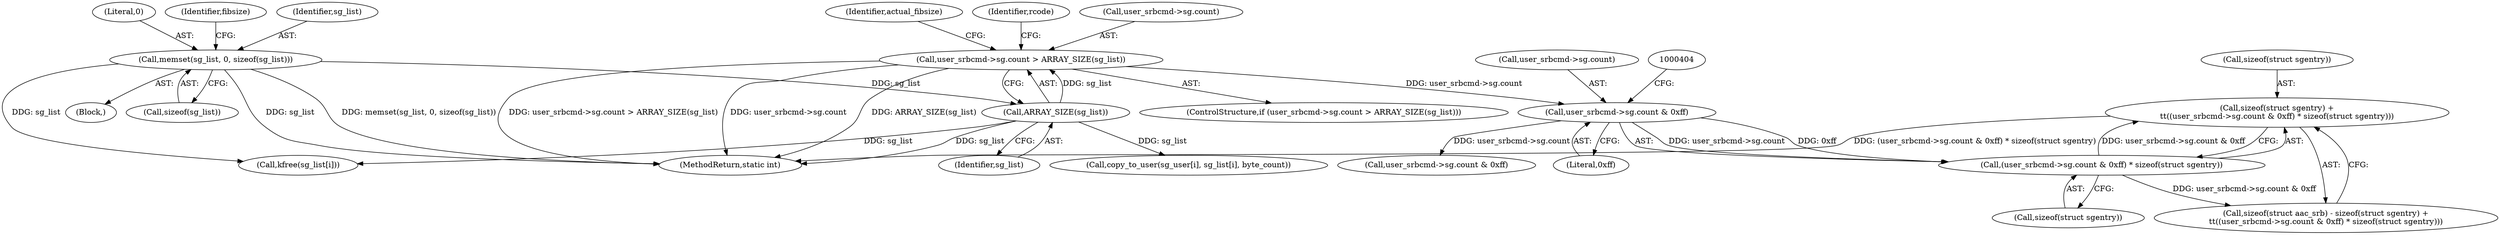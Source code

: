 digraph "0_linux_b4789b8e6be3151a955ade74872822f30e8cd914@API" {
"1000392" [label="(Call,sizeof(struct sgentry) +\n\t\t((user_srbcmd->sg.count & 0xff) * sizeof(struct sgentry)))"];
"1000395" [label="(Call,(user_srbcmd->sg.count & 0xff) * sizeof(struct sgentry))"];
"1000396" [label="(Call,user_srbcmd->sg.count & 0xff)"];
"1000373" [label="(Call,user_srbcmd->sg.count > ARRAY_SIZE(sg_list))"];
"1000379" [label="(Call,ARRAY_SIZE(sg_list))"];
"1000208" [label="(Call,memset(sg_list, 0, sizeof(sg_list)))"];
"1000393" [label="(Call,sizeof(struct sgentry))"];
"1000388" [label="(Identifier,actual_fibsize)"];
"1000210" [label="(Literal,0)"];
"1001477" [label="(MethodReturn,static int)"];
"1000397" [label="(Call,user_srbcmd->sg.count)"];
"1001416" [label="(Call,copy_to_user(sg_user[i], sg_list[i], byte_count))"];
"1000216" [label="(Identifier,fibsize)"];
"1000372" [label="(ControlStructure,if (user_srbcmd->sg.count > ARRAY_SIZE(sg_list)))"];
"1000373" [label="(Call,user_srbcmd->sg.count > ARRAY_SIZE(sg_list))"];
"1000209" [label="(Identifier,sg_list)"];
"1000402" [label="(Literal,0xff)"];
"1000410" [label="(Call,user_srbcmd->sg.count & 0xff)"];
"1000395" [label="(Call,(user_srbcmd->sg.count & 0xff) * sizeof(struct sgentry))"];
"1000383" [label="(Identifier,rcode)"];
"1000389" [label="(Call,sizeof(struct aac_srb) - sizeof(struct sgentry) +\n\t\t((user_srbcmd->sg.count & 0xff) * sizeof(struct sgentry)))"];
"1000396" [label="(Call,user_srbcmd->sg.count & 0xff)"];
"1000211" [label="(Call,sizeof(sg_list))"];
"1001461" [label="(Call,kfree(sg_list[i]))"];
"1000374" [label="(Call,user_srbcmd->sg.count)"];
"1000403" [label="(Call,sizeof(struct sgentry))"];
"1000379" [label="(Call,ARRAY_SIZE(sg_list))"];
"1000380" [label="(Identifier,sg_list)"];
"1000208" [label="(Call,memset(sg_list, 0, sizeof(sg_list)))"];
"1000392" [label="(Call,sizeof(struct sgentry) +\n\t\t((user_srbcmd->sg.count & 0xff) * sizeof(struct sgentry)))"];
"1000118" [label="(Block,)"];
"1000392" -> "1000389"  [label="AST: "];
"1000392" -> "1000395"  [label="CFG: "];
"1000393" -> "1000392"  [label="AST: "];
"1000395" -> "1000392"  [label="AST: "];
"1000389" -> "1000392"  [label="CFG: "];
"1000392" -> "1001477"  [label="DDG: (user_srbcmd->sg.count & 0xff) * sizeof(struct sgentry)"];
"1000395" -> "1000392"  [label="DDG: user_srbcmd->sg.count & 0xff"];
"1000395" -> "1000403"  [label="CFG: "];
"1000396" -> "1000395"  [label="AST: "];
"1000403" -> "1000395"  [label="AST: "];
"1000395" -> "1000389"  [label="DDG: user_srbcmd->sg.count & 0xff"];
"1000396" -> "1000395"  [label="DDG: user_srbcmd->sg.count"];
"1000396" -> "1000395"  [label="DDG: 0xff"];
"1000396" -> "1000402"  [label="CFG: "];
"1000397" -> "1000396"  [label="AST: "];
"1000402" -> "1000396"  [label="AST: "];
"1000404" -> "1000396"  [label="CFG: "];
"1000373" -> "1000396"  [label="DDG: user_srbcmd->sg.count"];
"1000396" -> "1000410"  [label="DDG: user_srbcmd->sg.count"];
"1000373" -> "1000372"  [label="AST: "];
"1000373" -> "1000379"  [label="CFG: "];
"1000374" -> "1000373"  [label="AST: "];
"1000379" -> "1000373"  [label="AST: "];
"1000383" -> "1000373"  [label="CFG: "];
"1000388" -> "1000373"  [label="CFG: "];
"1000373" -> "1001477"  [label="DDG: ARRAY_SIZE(sg_list)"];
"1000373" -> "1001477"  [label="DDG: user_srbcmd->sg.count > ARRAY_SIZE(sg_list)"];
"1000373" -> "1001477"  [label="DDG: user_srbcmd->sg.count"];
"1000379" -> "1000373"  [label="DDG: sg_list"];
"1000379" -> "1000380"  [label="CFG: "];
"1000380" -> "1000379"  [label="AST: "];
"1000379" -> "1001477"  [label="DDG: sg_list"];
"1000208" -> "1000379"  [label="DDG: sg_list"];
"1000379" -> "1001416"  [label="DDG: sg_list"];
"1000379" -> "1001461"  [label="DDG: sg_list"];
"1000208" -> "1000118"  [label="AST: "];
"1000208" -> "1000211"  [label="CFG: "];
"1000209" -> "1000208"  [label="AST: "];
"1000210" -> "1000208"  [label="AST: "];
"1000211" -> "1000208"  [label="AST: "];
"1000216" -> "1000208"  [label="CFG: "];
"1000208" -> "1001477"  [label="DDG: sg_list"];
"1000208" -> "1001477"  [label="DDG: memset(sg_list, 0, sizeof(sg_list))"];
"1000208" -> "1001461"  [label="DDG: sg_list"];
}
